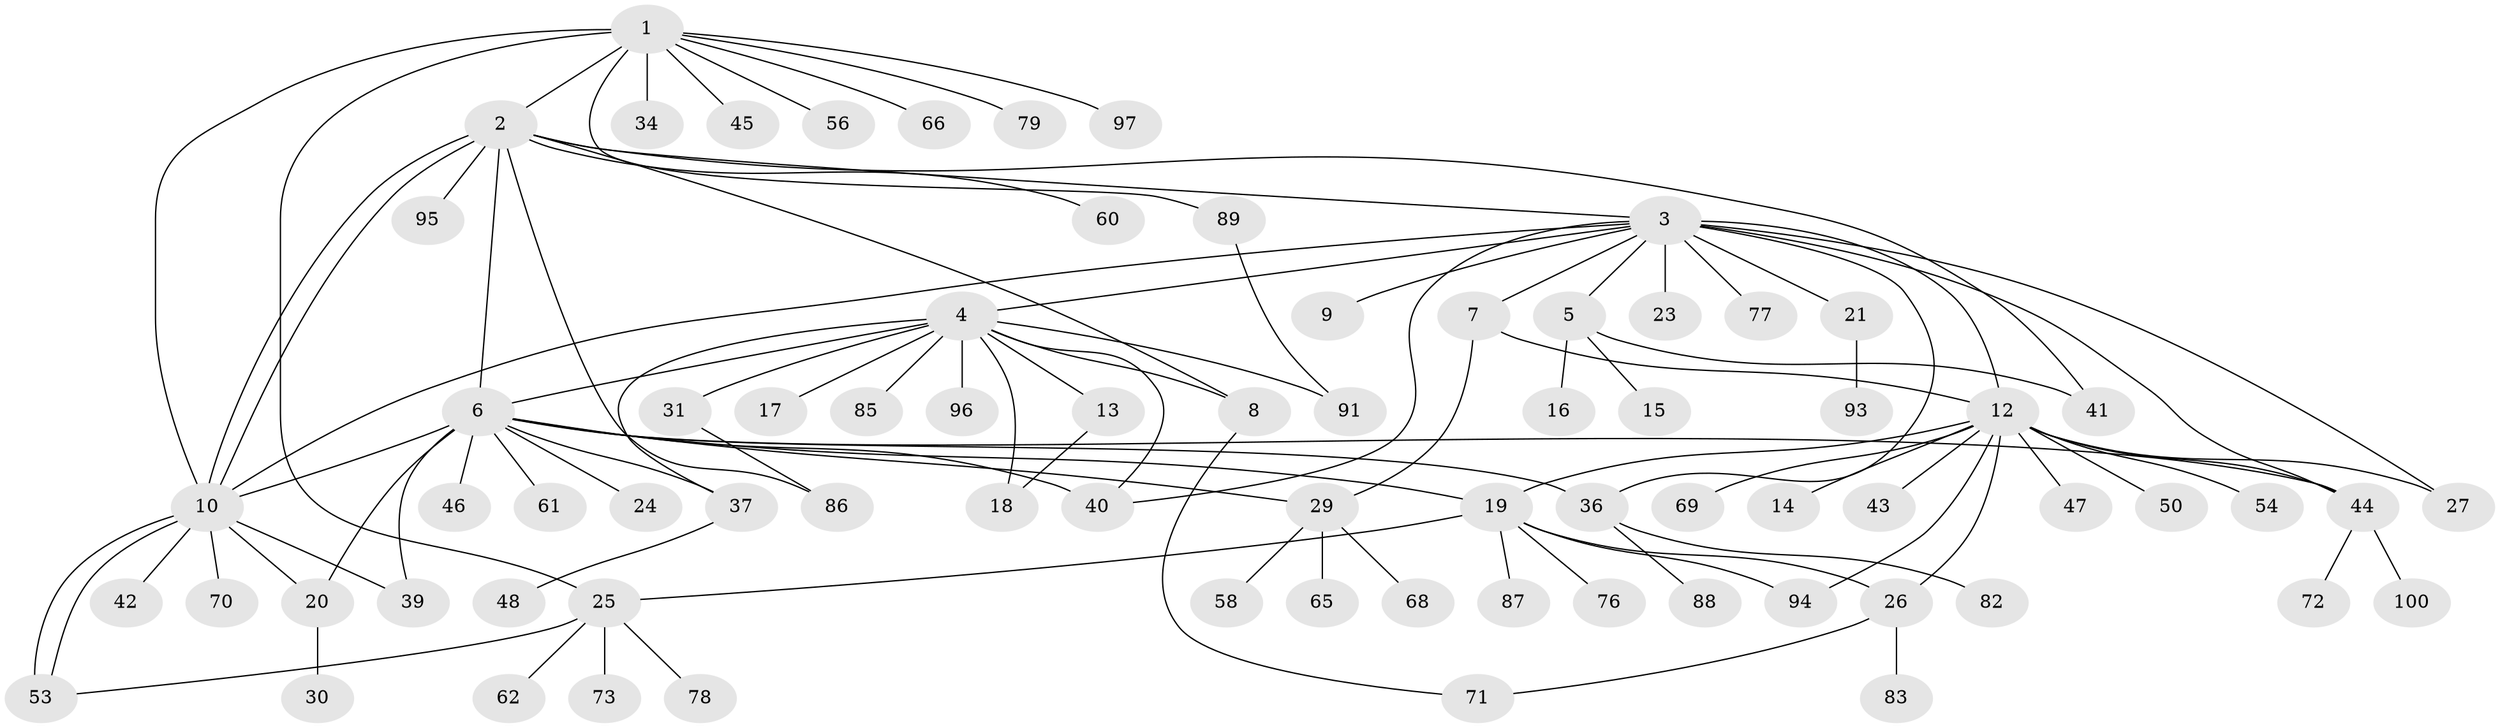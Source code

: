 // original degree distribution, {12: 0.01, 11: 0.01, 15: 0.02, 9: 0.01, 5: 0.03, 3: 0.11, 1: 0.5, 10: 0.02, 2: 0.23, 8: 0.01, 6: 0.02, 4: 0.03}
// Generated by graph-tools (version 1.1) at 2025/11/02/21/25 10:11:09]
// undirected, 75 vertices, 102 edges
graph export_dot {
graph [start="1"]
  node [color=gray90,style=filled];
  1 [super="+67"];
  2 [super="+90"];
  3 [super="+22"];
  4 [super="+11"];
  5 [super="+49"];
  6 [super="+63"];
  7 [super="+52"];
  8;
  9;
  10 [super="+64"];
  12 [super="+28"];
  13;
  14;
  15;
  16;
  17;
  18 [super="+98"];
  19 [super="+32"];
  20;
  21;
  23 [super="+55"];
  24;
  25 [super="+92"];
  26 [super="+38"];
  27 [super="+80"];
  29 [super="+33"];
  30;
  31 [super="+35"];
  34;
  36 [super="+51"];
  37;
  39;
  40 [super="+75"];
  41 [super="+59"];
  42;
  43;
  44 [super="+57"];
  45;
  46;
  47;
  48;
  50;
  53;
  54;
  56;
  58;
  60;
  61;
  62;
  65;
  66 [super="+74"];
  68;
  69;
  70;
  71;
  72;
  73 [super="+84"];
  76;
  77 [super="+81"];
  78;
  79;
  82;
  83;
  85;
  86;
  87 [super="+99"];
  88;
  89;
  91;
  93;
  94;
  95;
  96;
  97;
  100;
  1 -- 2;
  1 -- 25 [weight=2];
  1 -- 34;
  1 -- 45;
  1 -- 56;
  1 -- 66;
  1 -- 79;
  1 -- 89;
  1 -- 97;
  1 -- 10;
  2 -- 3;
  2 -- 6;
  2 -- 8;
  2 -- 10;
  2 -- 10;
  2 -- 41;
  2 -- 60;
  2 -- 86;
  2 -- 95;
  3 -- 4;
  3 -- 5;
  3 -- 7;
  3 -- 9;
  3 -- 10;
  3 -- 21;
  3 -- 23;
  3 -- 36 [weight=2];
  3 -- 77;
  3 -- 44;
  3 -- 40;
  3 -- 27;
  3 -- 12;
  4 -- 8;
  4 -- 13;
  4 -- 17;
  4 -- 18;
  4 -- 37;
  4 -- 91;
  4 -- 96;
  4 -- 85;
  4 -- 6;
  4 -- 40;
  4 -- 31;
  5 -- 15;
  5 -- 16;
  5 -- 41;
  6 -- 10;
  6 -- 19;
  6 -- 20;
  6 -- 24;
  6 -- 29;
  6 -- 37;
  6 -- 39;
  6 -- 40;
  6 -- 44;
  6 -- 46;
  6 -- 61;
  6 -- 36;
  7 -- 12;
  7 -- 29;
  8 -- 71;
  10 -- 39;
  10 -- 42;
  10 -- 53;
  10 -- 53;
  10 -- 70;
  10 -- 20;
  12 -- 14;
  12 -- 19;
  12 -- 27;
  12 -- 47;
  12 -- 50;
  12 -- 54;
  12 -- 94;
  12 -- 69;
  12 -- 43;
  12 -- 44;
  12 -- 26;
  13 -- 18;
  19 -- 25;
  19 -- 26;
  19 -- 76;
  19 -- 87;
  19 -- 94;
  20 -- 30;
  21 -- 93;
  25 -- 62;
  25 -- 73;
  25 -- 78;
  25 -- 53;
  26 -- 83;
  26 -- 71;
  29 -- 58;
  29 -- 65;
  29 -- 68;
  31 -- 86;
  36 -- 82;
  36 -- 88;
  37 -- 48;
  44 -- 72;
  44 -- 100;
  89 -- 91;
}
